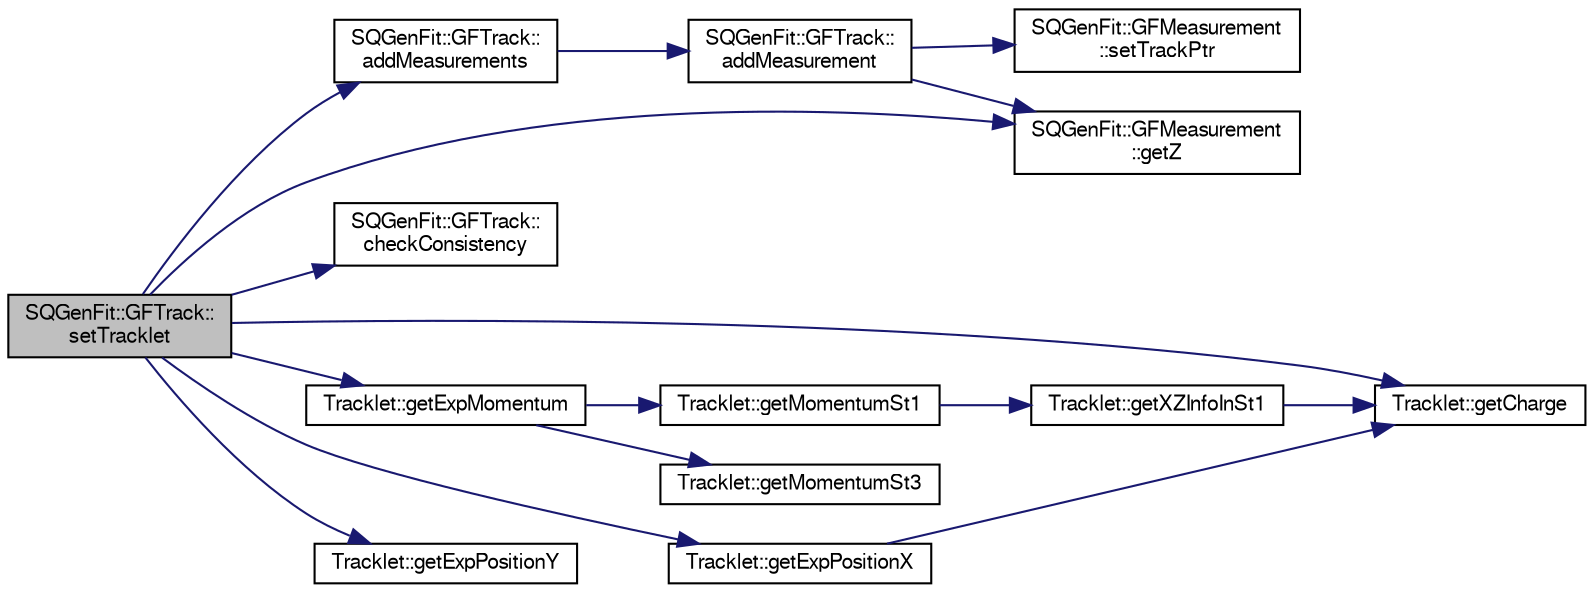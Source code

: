 digraph "SQGenFit::GFTrack::setTracklet"
{
  bgcolor="transparent";
  edge [fontname="FreeSans",fontsize="10",labelfontname="FreeSans",labelfontsize="10"];
  node [fontname="FreeSans",fontsize="10",shape=record];
  rankdir="LR";
  Node1 [label="SQGenFit::GFTrack::\lsetTracklet",height=0.2,width=0.4,color="black", fillcolor="grey75", style="filled" fontcolor="black"];
  Node1 -> Node2 [color="midnightblue",fontsize="10",style="solid",fontname="FreeSans"];
  Node2 [label="SQGenFit::GFTrack::\laddMeasurements",height=0.2,width=0.4,color="black",URL="$d2/d6b/classSQGenFit_1_1GFTrack.html#a1eaa297aa217bbce2e5e8608db4705b5"];
  Node2 -> Node3 [color="midnightblue",fontsize="10",style="solid",fontname="FreeSans"];
  Node3 [label="SQGenFit::GFTrack::\laddMeasurement",height=0.2,width=0.4,color="black",URL="$d2/d6b/classSQGenFit_1_1GFTrack.html#a3c58a85e0b91e6d047bfd483fce664f4"];
  Node3 -> Node4 [color="midnightblue",fontsize="10",style="solid",fontname="FreeSans"];
  Node4 [label="SQGenFit::GFMeasurement\l::getZ",height=0.2,width=0.4,color="black",URL="$d4/d9d/classSQGenFit_1_1GFMeasurement.html#aeb80fc6239682770165f1094a78e6ff7"];
  Node3 -> Node5 [color="midnightblue",fontsize="10",style="solid",fontname="FreeSans"];
  Node5 [label="SQGenFit::GFMeasurement\l::setTrackPtr",height=0.2,width=0.4,color="black",URL="$d4/d9d/classSQGenFit_1_1GFMeasurement.html#a56058c0c023f6ced2dbe91bf21fd6a17"];
  Node1 -> Node6 [color="midnightblue",fontsize="10",style="solid",fontname="FreeSans"];
  Node6 [label="SQGenFit::GFTrack::\lcheckConsistency",height=0.2,width=0.4,color="black",URL="$d2/d6b/classSQGenFit_1_1GFTrack.html#af507321c9368e0da4ef4c58f1b083303"];
  Node1 -> Node7 [color="midnightblue",fontsize="10",style="solid",fontname="FreeSans"];
  Node7 [label="Tracklet::getCharge",height=0.2,width=0.4,color="black",URL="$d2/d26/classTracklet.html#a1f2be06375c110356dabc35f1033ea73"];
  Node1 -> Node8 [color="midnightblue",fontsize="10",style="solid",fontname="FreeSans"];
  Node8 [label="Tracklet::getExpMomentum",height=0.2,width=0.4,color="black",URL="$d2/d26/classTracklet.html#acb810c814bd5881c5d723158f2f349d7"];
  Node8 -> Node9 [color="midnightblue",fontsize="10",style="solid",fontname="FreeSans"];
  Node9 [label="Tracklet::getMomentumSt1",height=0.2,width=0.4,color="black",URL="$d2/d26/classTracklet.html#ac310f24d1ee58a7399dc27adda34631c"];
  Node9 -> Node10 [color="midnightblue",fontsize="10",style="solid",fontname="FreeSans"];
  Node10 [label="Tracklet::getXZInfoInSt1",height=0.2,width=0.4,color="black",URL="$d2/d26/classTracklet.html#a640bd5ca2291ae7828fe556502bc3d88"];
  Node10 -> Node7 [color="midnightblue",fontsize="10",style="solid",fontname="FreeSans"];
  Node8 -> Node11 [color="midnightblue",fontsize="10",style="solid",fontname="FreeSans"];
  Node11 [label="Tracklet::getMomentumSt3",height=0.2,width=0.4,color="black",URL="$d2/d26/classTracklet.html#ae9796a5b5b679759493927b0e5a38f7e"];
  Node1 -> Node12 [color="midnightblue",fontsize="10",style="solid",fontname="FreeSans"];
  Node12 [label="Tracklet::getExpPositionX",height=0.2,width=0.4,color="black",URL="$d2/d26/classTracklet.html#a34dc65d53a8d13dd4f2cf35ee7f24573"];
  Node12 -> Node7 [color="midnightblue",fontsize="10",style="solid",fontname="FreeSans"];
  Node1 -> Node13 [color="midnightblue",fontsize="10",style="solid",fontname="FreeSans"];
  Node13 [label="Tracklet::getExpPositionY",height=0.2,width=0.4,color="black",URL="$d2/d26/classTracklet.html#acfa229de89a95c51f515f9fec5763108"];
  Node1 -> Node4 [color="midnightblue",fontsize="10",style="solid",fontname="FreeSans"];
}
